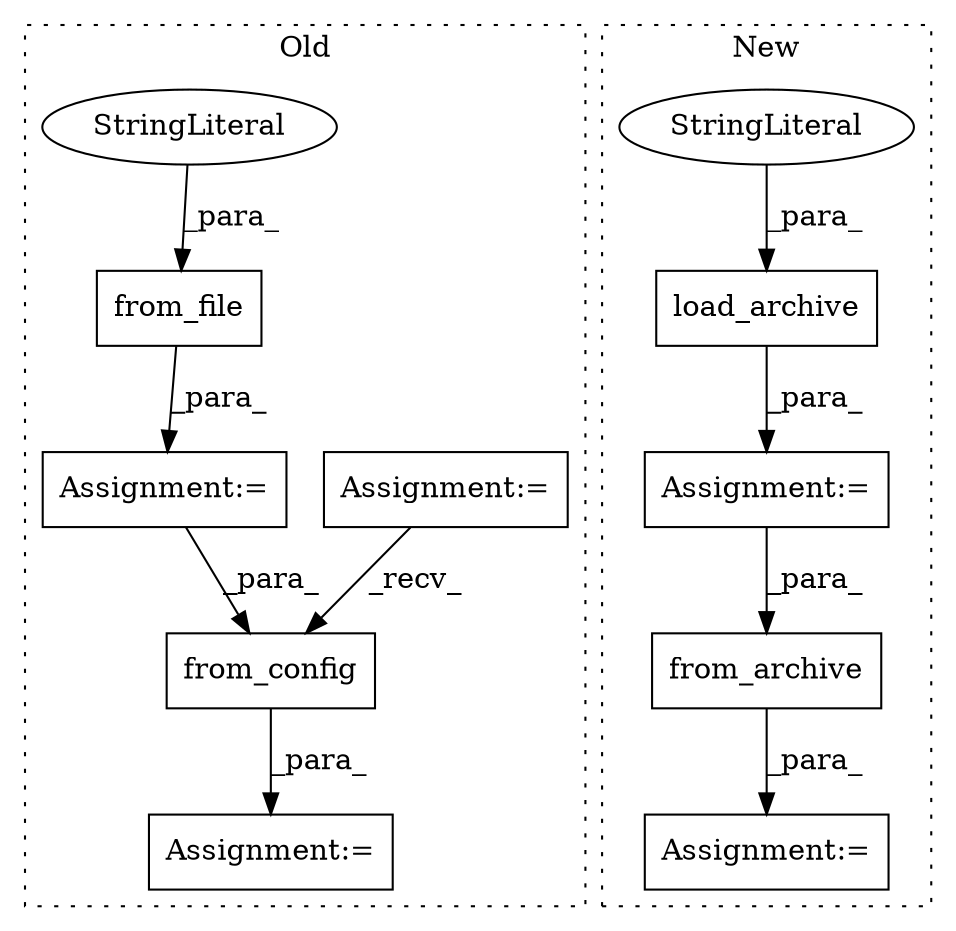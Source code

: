 digraph G {
subgraph cluster0 {
1 [label="from_file" a="32" s="1670,1716" l="10,1" shape="box"];
3 [label="from_config" a="32" s="1766,1784" l="12,1" shape="box"];
5 [label="Assignment:=" a="7" s="1291" l="28" shape="box"];
6 [label="Assignment:=" a="7" s="1662" l="1" shape="box"];
9 [label="StringLiteral" a="45" s="1680" l="36" shape="ellipse"];
10 [label="Assignment:=" a="7" s="1952" l="1" shape="box"];
label = "Old";
style="dotted";
}
subgraph cluster1 {
2 [label="from_archive" a="32" s="1946,1970" l="13,1" shape="box"];
4 [label="load_archive" a="32" s="1851,1915" l="13,1" shape="box"];
7 [label="Assignment:=" a="7" s="1850" l="1" shape="box"];
8 [label="StringLiteral" a="45" s="1864" l="51" shape="ellipse"];
11 [label="Assignment:=" a="7" s="1935" l="1" shape="box"];
label = "New";
style="dotted";
}
1 -> 6 [label="_para_"];
2 -> 11 [label="_para_"];
3 -> 10 [label="_para_"];
4 -> 7 [label="_para_"];
5 -> 3 [label="_recv_"];
6 -> 3 [label="_para_"];
7 -> 2 [label="_para_"];
8 -> 4 [label="_para_"];
9 -> 1 [label="_para_"];
}